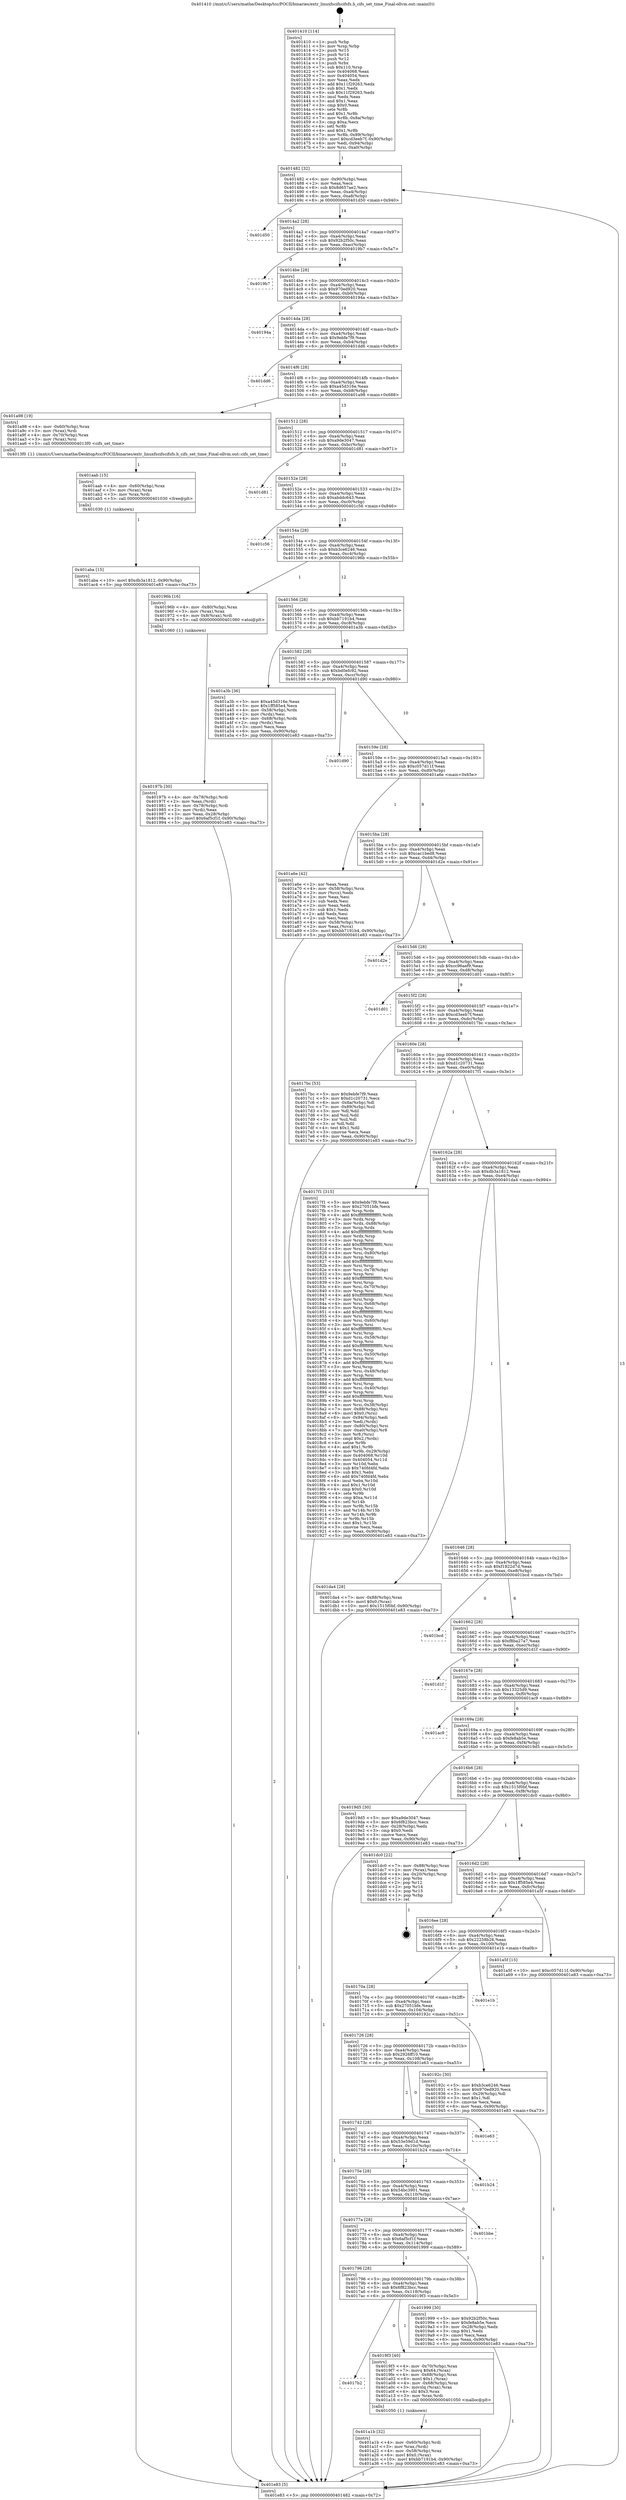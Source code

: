 digraph "0x401410" {
  label = "0x401410 (/mnt/c/Users/mathe/Desktop/tcc/POCII/binaries/extr_linuxfscifscifsfs.h_cifs_set_time_Final-ollvm.out::main(0))"
  labelloc = "t"
  node[shape=record]

  Entry [label="",width=0.3,height=0.3,shape=circle,fillcolor=black,style=filled]
  "0x401482" [label="{
     0x401482 [32]\l
     | [instrs]\l
     &nbsp;&nbsp;0x401482 \<+6\>: mov -0x90(%rbp),%eax\l
     &nbsp;&nbsp;0x401488 \<+2\>: mov %eax,%ecx\l
     &nbsp;&nbsp;0x40148a \<+6\>: sub $0x8d657ae2,%ecx\l
     &nbsp;&nbsp;0x401490 \<+6\>: mov %eax,-0xa4(%rbp)\l
     &nbsp;&nbsp;0x401496 \<+6\>: mov %ecx,-0xa8(%rbp)\l
     &nbsp;&nbsp;0x40149c \<+6\>: je 0000000000401d50 \<main+0x940\>\l
  }"]
  "0x401d50" [label="{
     0x401d50\l
  }", style=dashed]
  "0x4014a2" [label="{
     0x4014a2 [28]\l
     | [instrs]\l
     &nbsp;&nbsp;0x4014a2 \<+5\>: jmp 00000000004014a7 \<main+0x97\>\l
     &nbsp;&nbsp;0x4014a7 \<+6\>: mov -0xa4(%rbp),%eax\l
     &nbsp;&nbsp;0x4014ad \<+5\>: sub $0x92b2f50c,%eax\l
     &nbsp;&nbsp;0x4014b2 \<+6\>: mov %eax,-0xac(%rbp)\l
     &nbsp;&nbsp;0x4014b8 \<+6\>: je 00000000004019b7 \<main+0x5a7\>\l
  }"]
  Exit [label="",width=0.3,height=0.3,shape=circle,fillcolor=black,style=filled,peripheries=2]
  "0x4019b7" [label="{
     0x4019b7\l
  }", style=dashed]
  "0x4014be" [label="{
     0x4014be [28]\l
     | [instrs]\l
     &nbsp;&nbsp;0x4014be \<+5\>: jmp 00000000004014c3 \<main+0xb3\>\l
     &nbsp;&nbsp;0x4014c3 \<+6\>: mov -0xa4(%rbp),%eax\l
     &nbsp;&nbsp;0x4014c9 \<+5\>: sub $0x970ed920,%eax\l
     &nbsp;&nbsp;0x4014ce \<+6\>: mov %eax,-0xb0(%rbp)\l
     &nbsp;&nbsp;0x4014d4 \<+6\>: je 000000000040194a \<main+0x53a\>\l
  }"]
  "0x401aba" [label="{
     0x401aba [15]\l
     | [instrs]\l
     &nbsp;&nbsp;0x401aba \<+10\>: movl $0xdb3a1812,-0x90(%rbp)\l
     &nbsp;&nbsp;0x401ac4 \<+5\>: jmp 0000000000401e83 \<main+0xa73\>\l
  }"]
  "0x40194a" [label="{
     0x40194a\l
  }", style=dashed]
  "0x4014da" [label="{
     0x4014da [28]\l
     | [instrs]\l
     &nbsp;&nbsp;0x4014da \<+5\>: jmp 00000000004014df \<main+0xcf\>\l
     &nbsp;&nbsp;0x4014df \<+6\>: mov -0xa4(%rbp),%eax\l
     &nbsp;&nbsp;0x4014e5 \<+5\>: sub $0x9ebfe7f9,%eax\l
     &nbsp;&nbsp;0x4014ea \<+6\>: mov %eax,-0xb4(%rbp)\l
     &nbsp;&nbsp;0x4014f0 \<+6\>: je 0000000000401dd6 \<main+0x9c6\>\l
  }"]
  "0x401aab" [label="{
     0x401aab [15]\l
     | [instrs]\l
     &nbsp;&nbsp;0x401aab \<+4\>: mov -0x60(%rbp),%rax\l
     &nbsp;&nbsp;0x401aaf \<+3\>: mov (%rax),%rax\l
     &nbsp;&nbsp;0x401ab2 \<+3\>: mov %rax,%rdi\l
     &nbsp;&nbsp;0x401ab5 \<+5\>: call 0000000000401030 \<free@plt\>\l
     | [calls]\l
     &nbsp;&nbsp;0x401030 \{1\} (unknown)\l
  }"]
  "0x401dd6" [label="{
     0x401dd6\l
  }", style=dashed]
  "0x4014f6" [label="{
     0x4014f6 [28]\l
     | [instrs]\l
     &nbsp;&nbsp;0x4014f6 \<+5\>: jmp 00000000004014fb \<main+0xeb\>\l
     &nbsp;&nbsp;0x4014fb \<+6\>: mov -0xa4(%rbp),%eax\l
     &nbsp;&nbsp;0x401501 \<+5\>: sub $0xa45d316e,%eax\l
     &nbsp;&nbsp;0x401506 \<+6\>: mov %eax,-0xb8(%rbp)\l
     &nbsp;&nbsp;0x40150c \<+6\>: je 0000000000401a98 \<main+0x688\>\l
  }"]
  "0x401a1b" [label="{
     0x401a1b [32]\l
     | [instrs]\l
     &nbsp;&nbsp;0x401a1b \<+4\>: mov -0x60(%rbp),%rdi\l
     &nbsp;&nbsp;0x401a1f \<+3\>: mov %rax,(%rdi)\l
     &nbsp;&nbsp;0x401a22 \<+4\>: mov -0x58(%rbp),%rax\l
     &nbsp;&nbsp;0x401a26 \<+6\>: movl $0x0,(%rax)\l
     &nbsp;&nbsp;0x401a2c \<+10\>: movl $0xbb7191b4,-0x90(%rbp)\l
     &nbsp;&nbsp;0x401a36 \<+5\>: jmp 0000000000401e83 \<main+0xa73\>\l
  }"]
  "0x401a98" [label="{
     0x401a98 [19]\l
     | [instrs]\l
     &nbsp;&nbsp;0x401a98 \<+4\>: mov -0x60(%rbp),%rax\l
     &nbsp;&nbsp;0x401a9c \<+3\>: mov (%rax),%rdi\l
     &nbsp;&nbsp;0x401a9f \<+4\>: mov -0x70(%rbp),%rax\l
     &nbsp;&nbsp;0x401aa3 \<+3\>: mov (%rax),%rsi\l
     &nbsp;&nbsp;0x401aa6 \<+5\>: call 00000000004013f0 \<cifs_set_time\>\l
     | [calls]\l
     &nbsp;&nbsp;0x4013f0 \{1\} (/mnt/c/Users/mathe/Desktop/tcc/POCII/binaries/extr_linuxfscifscifsfs.h_cifs_set_time_Final-ollvm.out::cifs_set_time)\l
  }"]
  "0x401512" [label="{
     0x401512 [28]\l
     | [instrs]\l
     &nbsp;&nbsp;0x401512 \<+5\>: jmp 0000000000401517 \<main+0x107\>\l
     &nbsp;&nbsp;0x401517 \<+6\>: mov -0xa4(%rbp),%eax\l
     &nbsp;&nbsp;0x40151d \<+5\>: sub $0xa9de3047,%eax\l
     &nbsp;&nbsp;0x401522 \<+6\>: mov %eax,-0xbc(%rbp)\l
     &nbsp;&nbsp;0x401528 \<+6\>: je 0000000000401d81 \<main+0x971\>\l
  }"]
  "0x4017b2" [label="{
     0x4017b2\l
  }", style=dashed]
  "0x401d81" [label="{
     0x401d81\l
  }", style=dashed]
  "0x40152e" [label="{
     0x40152e [28]\l
     | [instrs]\l
     &nbsp;&nbsp;0x40152e \<+5\>: jmp 0000000000401533 \<main+0x123\>\l
     &nbsp;&nbsp;0x401533 \<+6\>: mov -0xa4(%rbp),%eax\l
     &nbsp;&nbsp;0x401539 \<+5\>: sub $0xabddc643,%eax\l
     &nbsp;&nbsp;0x40153e \<+6\>: mov %eax,-0xc0(%rbp)\l
     &nbsp;&nbsp;0x401544 \<+6\>: je 0000000000401c56 \<main+0x846\>\l
  }"]
  "0x4019f3" [label="{
     0x4019f3 [40]\l
     | [instrs]\l
     &nbsp;&nbsp;0x4019f3 \<+4\>: mov -0x70(%rbp),%rax\l
     &nbsp;&nbsp;0x4019f7 \<+7\>: movq $0x64,(%rax)\l
     &nbsp;&nbsp;0x4019fe \<+4\>: mov -0x68(%rbp),%rax\l
     &nbsp;&nbsp;0x401a02 \<+6\>: movl $0x1,(%rax)\l
     &nbsp;&nbsp;0x401a08 \<+4\>: mov -0x68(%rbp),%rax\l
     &nbsp;&nbsp;0x401a0c \<+3\>: movslq (%rax),%rax\l
     &nbsp;&nbsp;0x401a0f \<+4\>: shl $0x3,%rax\l
     &nbsp;&nbsp;0x401a13 \<+3\>: mov %rax,%rdi\l
     &nbsp;&nbsp;0x401a16 \<+5\>: call 0000000000401050 \<malloc@plt\>\l
     | [calls]\l
     &nbsp;&nbsp;0x401050 \{1\} (unknown)\l
  }"]
  "0x401c56" [label="{
     0x401c56\l
  }", style=dashed]
  "0x40154a" [label="{
     0x40154a [28]\l
     | [instrs]\l
     &nbsp;&nbsp;0x40154a \<+5\>: jmp 000000000040154f \<main+0x13f\>\l
     &nbsp;&nbsp;0x40154f \<+6\>: mov -0xa4(%rbp),%eax\l
     &nbsp;&nbsp;0x401555 \<+5\>: sub $0xb3ce6246,%eax\l
     &nbsp;&nbsp;0x40155a \<+6\>: mov %eax,-0xc4(%rbp)\l
     &nbsp;&nbsp;0x401560 \<+6\>: je 000000000040196b \<main+0x55b\>\l
  }"]
  "0x401796" [label="{
     0x401796 [28]\l
     | [instrs]\l
     &nbsp;&nbsp;0x401796 \<+5\>: jmp 000000000040179b \<main+0x38b\>\l
     &nbsp;&nbsp;0x40179b \<+6\>: mov -0xa4(%rbp),%eax\l
     &nbsp;&nbsp;0x4017a1 \<+5\>: sub $0x6f823bcc,%eax\l
     &nbsp;&nbsp;0x4017a6 \<+6\>: mov %eax,-0x118(%rbp)\l
     &nbsp;&nbsp;0x4017ac \<+6\>: je 00000000004019f3 \<main+0x5e3\>\l
  }"]
  "0x40196b" [label="{
     0x40196b [16]\l
     | [instrs]\l
     &nbsp;&nbsp;0x40196b \<+4\>: mov -0x80(%rbp),%rax\l
     &nbsp;&nbsp;0x40196f \<+3\>: mov (%rax),%rax\l
     &nbsp;&nbsp;0x401972 \<+4\>: mov 0x8(%rax),%rdi\l
     &nbsp;&nbsp;0x401976 \<+5\>: call 0000000000401060 \<atoi@plt\>\l
     | [calls]\l
     &nbsp;&nbsp;0x401060 \{1\} (unknown)\l
  }"]
  "0x401566" [label="{
     0x401566 [28]\l
     | [instrs]\l
     &nbsp;&nbsp;0x401566 \<+5\>: jmp 000000000040156b \<main+0x15b\>\l
     &nbsp;&nbsp;0x40156b \<+6\>: mov -0xa4(%rbp),%eax\l
     &nbsp;&nbsp;0x401571 \<+5\>: sub $0xbb7191b4,%eax\l
     &nbsp;&nbsp;0x401576 \<+6\>: mov %eax,-0xc8(%rbp)\l
     &nbsp;&nbsp;0x40157c \<+6\>: je 0000000000401a3b \<main+0x62b\>\l
  }"]
  "0x401999" [label="{
     0x401999 [30]\l
     | [instrs]\l
     &nbsp;&nbsp;0x401999 \<+5\>: mov $0x92b2f50c,%eax\l
     &nbsp;&nbsp;0x40199e \<+5\>: mov $0xfe8ab5e,%ecx\l
     &nbsp;&nbsp;0x4019a3 \<+3\>: mov -0x28(%rbp),%edx\l
     &nbsp;&nbsp;0x4019a6 \<+3\>: cmp $0x1,%edx\l
     &nbsp;&nbsp;0x4019a9 \<+3\>: cmovl %ecx,%eax\l
     &nbsp;&nbsp;0x4019ac \<+6\>: mov %eax,-0x90(%rbp)\l
     &nbsp;&nbsp;0x4019b2 \<+5\>: jmp 0000000000401e83 \<main+0xa73\>\l
  }"]
  "0x401a3b" [label="{
     0x401a3b [36]\l
     | [instrs]\l
     &nbsp;&nbsp;0x401a3b \<+5\>: mov $0xa45d316e,%eax\l
     &nbsp;&nbsp;0x401a40 \<+5\>: mov $0x1ff585e4,%ecx\l
     &nbsp;&nbsp;0x401a45 \<+4\>: mov -0x58(%rbp),%rdx\l
     &nbsp;&nbsp;0x401a49 \<+2\>: mov (%rdx),%esi\l
     &nbsp;&nbsp;0x401a4b \<+4\>: mov -0x68(%rbp),%rdx\l
     &nbsp;&nbsp;0x401a4f \<+2\>: cmp (%rdx),%esi\l
     &nbsp;&nbsp;0x401a51 \<+3\>: cmovl %ecx,%eax\l
     &nbsp;&nbsp;0x401a54 \<+6\>: mov %eax,-0x90(%rbp)\l
     &nbsp;&nbsp;0x401a5a \<+5\>: jmp 0000000000401e83 \<main+0xa73\>\l
  }"]
  "0x401582" [label="{
     0x401582 [28]\l
     | [instrs]\l
     &nbsp;&nbsp;0x401582 \<+5\>: jmp 0000000000401587 \<main+0x177\>\l
     &nbsp;&nbsp;0x401587 \<+6\>: mov -0xa4(%rbp),%eax\l
     &nbsp;&nbsp;0x40158d \<+5\>: sub $0xbd0efc92,%eax\l
     &nbsp;&nbsp;0x401592 \<+6\>: mov %eax,-0xcc(%rbp)\l
     &nbsp;&nbsp;0x401598 \<+6\>: je 0000000000401d90 \<main+0x980\>\l
  }"]
  "0x40177a" [label="{
     0x40177a [28]\l
     | [instrs]\l
     &nbsp;&nbsp;0x40177a \<+5\>: jmp 000000000040177f \<main+0x36f\>\l
     &nbsp;&nbsp;0x40177f \<+6\>: mov -0xa4(%rbp),%eax\l
     &nbsp;&nbsp;0x401785 \<+5\>: sub $0x6af5cf1f,%eax\l
     &nbsp;&nbsp;0x40178a \<+6\>: mov %eax,-0x114(%rbp)\l
     &nbsp;&nbsp;0x401790 \<+6\>: je 0000000000401999 \<main+0x589\>\l
  }"]
  "0x401d90" [label="{
     0x401d90\l
  }", style=dashed]
  "0x40159e" [label="{
     0x40159e [28]\l
     | [instrs]\l
     &nbsp;&nbsp;0x40159e \<+5\>: jmp 00000000004015a3 \<main+0x193\>\l
     &nbsp;&nbsp;0x4015a3 \<+6\>: mov -0xa4(%rbp),%eax\l
     &nbsp;&nbsp;0x4015a9 \<+5\>: sub $0xc057d11f,%eax\l
     &nbsp;&nbsp;0x4015ae \<+6\>: mov %eax,-0xd0(%rbp)\l
     &nbsp;&nbsp;0x4015b4 \<+6\>: je 0000000000401a6e \<main+0x65e\>\l
  }"]
  "0x401bbe" [label="{
     0x401bbe\l
  }", style=dashed]
  "0x401a6e" [label="{
     0x401a6e [42]\l
     | [instrs]\l
     &nbsp;&nbsp;0x401a6e \<+2\>: xor %eax,%eax\l
     &nbsp;&nbsp;0x401a70 \<+4\>: mov -0x58(%rbp),%rcx\l
     &nbsp;&nbsp;0x401a74 \<+2\>: mov (%rcx),%edx\l
     &nbsp;&nbsp;0x401a76 \<+2\>: mov %eax,%esi\l
     &nbsp;&nbsp;0x401a78 \<+2\>: sub %edx,%esi\l
     &nbsp;&nbsp;0x401a7a \<+2\>: mov %eax,%edx\l
     &nbsp;&nbsp;0x401a7c \<+3\>: sub $0x1,%edx\l
     &nbsp;&nbsp;0x401a7f \<+2\>: add %edx,%esi\l
     &nbsp;&nbsp;0x401a81 \<+2\>: sub %esi,%eax\l
     &nbsp;&nbsp;0x401a83 \<+4\>: mov -0x58(%rbp),%rcx\l
     &nbsp;&nbsp;0x401a87 \<+2\>: mov %eax,(%rcx)\l
     &nbsp;&nbsp;0x401a89 \<+10\>: movl $0xbb7191b4,-0x90(%rbp)\l
     &nbsp;&nbsp;0x401a93 \<+5\>: jmp 0000000000401e83 \<main+0xa73\>\l
  }"]
  "0x4015ba" [label="{
     0x4015ba [28]\l
     | [instrs]\l
     &nbsp;&nbsp;0x4015ba \<+5\>: jmp 00000000004015bf \<main+0x1af\>\l
     &nbsp;&nbsp;0x4015bf \<+6\>: mov -0xa4(%rbp),%eax\l
     &nbsp;&nbsp;0x4015c5 \<+5\>: sub $0xcac1bed8,%eax\l
     &nbsp;&nbsp;0x4015ca \<+6\>: mov %eax,-0xd4(%rbp)\l
     &nbsp;&nbsp;0x4015d0 \<+6\>: je 0000000000401d2e \<main+0x91e\>\l
  }"]
  "0x40175e" [label="{
     0x40175e [28]\l
     | [instrs]\l
     &nbsp;&nbsp;0x40175e \<+5\>: jmp 0000000000401763 \<main+0x353\>\l
     &nbsp;&nbsp;0x401763 \<+6\>: mov -0xa4(%rbp),%eax\l
     &nbsp;&nbsp;0x401769 \<+5\>: sub $0x54bc3901,%eax\l
     &nbsp;&nbsp;0x40176e \<+6\>: mov %eax,-0x110(%rbp)\l
     &nbsp;&nbsp;0x401774 \<+6\>: je 0000000000401bbe \<main+0x7ae\>\l
  }"]
  "0x401d2e" [label="{
     0x401d2e\l
  }", style=dashed]
  "0x4015d6" [label="{
     0x4015d6 [28]\l
     | [instrs]\l
     &nbsp;&nbsp;0x4015d6 \<+5\>: jmp 00000000004015db \<main+0x1cb\>\l
     &nbsp;&nbsp;0x4015db \<+6\>: mov -0xa4(%rbp),%eax\l
     &nbsp;&nbsp;0x4015e1 \<+5\>: sub $0xcc96aef9,%eax\l
     &nbsp;&nbsp;0x4015e6 \<+6\>: mov %eax,-0xd8(%rbp)\l
     &nbsp;&nbsp;0x4015ec \<+6\>: je 0000000000401d01 \<main+0x8f1\>\l
  }"]
  "0x401b24" [label="{
     0x401b24\l
  }", style=dashed]
  "0x401d01" [label="{
     0x401d01\l
  }", style=dashed]
  "0x4015f2" [label="{
     0x4015f2 [28]\l
     | [instrs]\l
     &nbsp;&nbsp;0x4015f2 \<+5\>: jmp 00000000004015f7 \<main+0x1e7\>\l
     &nbsp;&nbsp;0x4015f7 \<+6\>: mov -0xa4(%rbp),%eax\l
     &nbsp;&nbsp;0x4015fd \<+5\>: sub $0xcd3eeb7f,%eax\l
     &nbsp;&nbsp;0x401602 \<+6\>: mov %eax,-0xdc(%rbp)\l
     &nbsp;&nbsp;0x401608 \<+6\>: je 00000000004017bc \<main+0x3ac\>\l
  }"]
  "0x401742" [label="{
     0x401742 [28]\l
     | [instrs]\l
     &nbsp;&nbsp;0x401742 \<+5\>: jmp 0000000000401747 \<main+0x337\>\l
     &nbsp;&nbsp;0x401747 \<+6\>: mov -0xa4(%rbp),%eax\l
     &nbsp;&nbsp;0x40174d \<+5\>: sub $0x53e59d1d,%eax\l
     &nbsp;&nbsp;0x401752 \<+6\>: mov %eax,-0x10c(%rbp)\l
     &nbsp;&nbsp;0x401758 \<+6\>: je 0000000000401b24 \<main+0x714\>\l
  }"]
  "0x4017bc" [label="{
     0x4017bc [53]\l
     | [instrs]\l
     &nbsp;&nbsp;0x4017bc \<+5\>: mov $0x9ebfe7f9,%eax\l
     &nbsp;&nbsp;0x4017c1 \<+5\>: mov $0xd1c20731,%ecx\l
     &nbsp;&nbsp;0x4017c6 \<+6\>: mov -0x8a(%rbp),%dl\l
     &nbsp;&nbsp;0x4017cc \<+7\>: mov -0x89(%rbp),%sil\l
     &nbsp;&nbsp;0x4017d3 \<+3\>: mov %dl,%dil\l
     &nbsp;&nbsp;0x4017d6 \<+3\>: and %sil,%dil\l
     &nbsp;&nbsp;0x4017d9 \<+3\>: xor %sil,%dl\l
     &nbsp;&nbsp;0x4017dc \<+3\>: or %dl,%dil\l
     &nbsp;&nbsp;0x4017df \<+4\>: test $0x1,%dil\l
     &nbsp;&nbsp;0x4017e3 \<+3\>: cmovne %ecx,%eax\l
     &nbsp;&nbsp;0x4017e6 \<+6\>: mov %eax,-0x90(%rbp)\l
     &nbsp;&nbsp;0x4017ec \<+5\>: jmp 0000000000401e83 \<main+0xa73\>\l
  }"]
  "0x40160e" [label="{
     0x40160e [28]\l
     | [instrs]\l
     &nbsp;&nbsp;0x40160e \<+5\>: jmp 0000000000401613 \<main+0x203\>\l
     &nbsp;&nbsp;0x401613 \<+6\>: mov -0xa4(%rbp),%eax\l
     &nbsp;&nbsp;0x401619 \<+5\>: sub $0xd1c20731,%eax\l
     &nbsp;&nbsp;0x40161e \<+6\>: mov %eax,-0xe0(%rbp)\l
     &nbsp;&nbsp;0x401624 \<+6\>: je 00000000004017f1 \<main+0x3e1\>\l
  }"]
  "0x401e83" [label="{
     0x401e83 [5]\l
     | [instrs]\l
     &nbsp;&nbsp;0x401e83 \<+5\>: jmp 0000000000401482 \<main+0x72\>\l
  }"]
  "0x401410" [label="{
     0x401410 [114]\l
     | [instrs]\l
     &nbsp;&nbsp;0x401410 \<+1\>: push %rbp\l
     &nbsp;&nbsp;0x401411 \<+3\>: mov %rsp,%rbp\l
     &nbsp;&nbsp;0x401414 \<+2\>: push %r15\l
     &nbsp;&nbsp;0x401416 \<+2\>: push %r14\l
     &nbsp;&nbsp;0x401418 \<+2\>: push %r12\l
     &nbsp;&nbsp;0x40141a \<+1\>: push %rbx\l
     &nbsp;&nbsp;0x40141b \<+7\>: sub $0x110,%rsp\l
     &nbsp;&nbsp;0x401422 \<+7\>: mov 0x404068,%eax\l
     &nbsp;&nbsp;0x401429 \<+7\>: mov 0x404054,%ecx\l
     &nbsp;&nbsp;0x401430 \<+2\>: mov %eax,%edx\l
     &nbsp;&nbsp;0x401432 \<+6\>: add $0x11f29263,%edx\l
     &nbsp;&nbsp;0x401438 \<+3\>: sub $0x1,%edx\l
     &nbsp;&nbsp;0x40143b \<+6\>: sub $0x11f29263,%edx\l
     &nbsp;&nbsp;0x401441 \<+3\>: imul %edx,%eax\l
     &nbsp;&nbsp;0x401444 \<+3\>: and $0x1,%eax\l
     &nbsp;&nbsp;0x401447 \<+3\>: cmp $0x0,%eax\l
     &nbsp;&nbsp;0x40144a \<+4\>: sete %r8b\l
     &nbsp;&nbsp;0x40144e \<+4\>: and $0x1,%r8b\l
     &nbsp;&nbsp;0x401452 \<+7\>: mov %r8b,-0x8a(%rbp)\l
     &nbsp;&nbsp;0x401459 \<+3\>: cmp $0xa,%ecx\l
     &nbsp;&nbsp;0x40145c \<+4\>: setl %r8b\l
     &nbsp;&nbsp;0x401460 \<+4\>: and $0x1,%r8b\l
     &nbsp;&nbsp;0x401464 \<+7\>: mov %r8b,-0x89(%rbp)\l
     &nbsp;&nbsp;0x40146b \<+10\>: movl $0xcd3eeb7f,-0x90(%rbp)\l
     &nbsp;&nbsp;0x401475 \<+6\>: mov %edi,-0x94(%rbp)\l
     &nbsp;&nbsp;0x40147b \<+7\>: mov %rsi,-0xa0(%rbp)\l
  }"]
  "0x401e63" [label="{
     0x401e63\l
  }", style=dashed]
  "0x4017f1" [label="{
     0x4017f1 [315]\l
     | [instrs]\l
     &nbsp;&nbsp;0x4017f1 \<+5\>: mov $0x9ebfe7f9,%eax\l
     &nbsp;&nbsp;0x4017f6 \<+5\>: mov $0x27051bfe,%ecx\l
     &nbsp;&nbsp;0x4017fb \<+3\>: mov %rsp,%rdx\l
     &nbsp;&nbsp;0x4017fe \<+4\>: add $0xfffffffffffffff0,%rdx\l
     &nbsp;&nbsp;0x401802 \<+3\>: mov %rdx,%rsp\l
     &nbsp;&nbsp;0x401805 \<+7\>: mov %rdx,-0x88(%rbp)\l
     &nbsp;&nbsp;0x40180c \<+3\>: mov %rsp,%rdx\l
     &nbsp;&nbsp;0x40180f \<+4\>: add $0xfffffffffffffff0,%rdx\l
     &nbsp;&nbsp;0x401813 \<+3\>: mov %rdx,%rsp\l
     &nbsp;&nbsp;0x401816 \<+3\>: mov %rsp,%rsi\l
     &nbsp;&nbsp;0x401819 \<+4\>: add $0xfffffffffffffff0,%rsi\l
     &nbsp;&nbsp;0x40181d \<+3\>: mov %rsi,%rsp\l
     &nbsp;&nbsp;0x401820 \<+4\>: mov %rsi,-0x80(%rbp)\l
     &nbsp;&nbsp;0x401824 \<+3\>: mov %rsp,%rsi\l
     &nbsp;&nbsp;0x401827 \<+4\>: add $0xfffffffffffffff0,%rsi\l
     &nbsp;&nbsp;0x40182b \<+3\>: mov %rsi,%rsp\l
     &nbsp;&nbsp;0x40182e \<+4\>: mov %rsi,-0x78(%rbp)\l
     &nbsp;&nbsp;0x401832 \<+3\>: mov %rsp,%rsi\l
     &nbsp;&nbsp;0x401835 \<+4\>: add $0xfffffffffffffff0,%rsi\l
     &nbsp;&nbsp;0x401839 \<+3\>: mov %rsi,%rsp\l
     &nbsp;&nbsp;0x40183c \<+4\>: mov %rsi,-0x70(%rbp)\l
     &nbsp;&nbsp;0x401840 \<+3\>: mov %rsp,%rsi\l
     &nbsp;&nbsp;0x401843 \<+4\>: add $0xfffffffffffffff0,%rsi\l
     &nbsp;&nbsp;0x401847 \<+3\>: mov %rsi,%rsp\l
     &nbsp;&nbsp;0x40184a \<+4\>: mov %rsi,-0x68(%rbp)\l
     &nbsp;&nbsp;0x40184e \<+3\>: mov %rsp,%rsi\l
     &nbsp;&nbsp;0x401851 \<+4\>: add $0xfffffffffffffff0,%rsi\l
     &nbsp;&nbsp;0x401855 \<+3\>: mov %rsi,%rsp\l
     &nbsp;&nbsp;0x401858 \<+4\>: mov %rsi,-0x60(%rbp)\l
     &nbsp;&nbsp;0x40185c \<+3\>: mov %rsp,%rsi\l
     &nbsp;&nbsp;0x40185f \<+4\>: add $0xfffffffffffffff0,%rsi\l
     &nbsp;&nbsp;0x401863 \<+3\>: mov %rsi,%rsp\l
     &nbsp;&nbsp;0x401866 \<+4\>: mov %rsi,-0x58(%rbp)\l
     &nbsp;&nbsp;0x40186a \<+3\>: mov %rsp,%rsi\l
     &nbsp;&nbsp;0x40186d \<+4\>: add $0xfffffffffffffff0,%rsi\l
     &nbsp;&nbsp;0x401871 \<+3\>: mov %rsi,%rsp\l
     &nbsp;&nbsp;0x401874 \<+4\>: mov %rsi,-0x50(%rbp)\l
     &nbsp;&nbsp;0x401878 \<+3\>: mov %rsp,%rsi\l
     &nbsp;&nbsp;0x40187b \<+4\>: add $0xfffffffffffffff0,%rsi\l
     &nbsp;&nbsp;0x40187f \<+3\>: mov %rsi,%rsp\l
     &nbsp;&nbsp;0x401882 \<+4\>: mov %rsi,-0x48(%rbp)\l
     &nbsp;&nbsp;0x401886 \<+3\>: mov %rsp,%rsi\l
     &nbsp;&nbsp;0x401889 \<+4\>: add $0xfffffffffffffff0,%rsi\l
     &nbsp;&nbsp;0x40188d \<+3\>: mov %rsi,%rsp\l
     &nbsp;&nbsp;0x401890 \<+4\>: mov %rsi,-0x40(%rbp)\l
     &nbsp;&nbsp;0x401894 \<+3\>: mov %rsp,%rsi\l
     &nbsp;&nbsp;0x401897 \<+4\>: add $0xfffffffffffffff0,%rsi\l
     &nbsp;&nbsp;0x40189b \<+3\>: mov %rsi,%rsp\l
     &nbsp;&nbsp;0x40189e \<+4\>: mov %rsi,-0x38(%rbp)\l
     &nbsp;&nbsp;0x4018a2 \<+7\>: mov -0x88(%rbp),%rsi\l
     &nbsp;&nbsp;0x4018a9 \<+6\>: movl $0x0,(%rsi)\l
     &nbsp;&nbsp;0x4018af \<+6\>: mov -0x94(%rbp),%edi\l
     &nbsp;&nbsp;0x4018b5 \<+2\>: mov %edi,(%rdx)\l
     &nbsp;&nbsp;0x4018b7 \<+4\>: mov -0x80(%rbp),%rsi\l
     &nbsp;&nbsp;0x4018bb \<+7\>: mov -0xa0(%rbp),%r8\l
     &nbsp;&nbsp;0x4018c2 \<+3\>: mov %r8,(%rsi)\l
     &nbsp;&nbsp;0x4018c5 \<+3\>: cmpl $0x2,(%rdx)\l
     &nbsp;&nbsp;0x4018c8 \<+4\>: setne %r9b\l
     &nbsp;&nbsp;0x4018cc \<+4\>: and $0x1,%r9b\l
     &nbsp;&nbsp;0x4018d0 \<+4\>: mov %r9b,-0x29(%rbp)\l
     &nbsp;&nbsp;0x4018d4 \<+8\>: mov 0x404068,%r10d\l
     &nbsp;&nbsp;0x4018dc \<+8\>: mov 0x404054,%r11d\l
     &nbsp;&nbsp;0x4018e4 \<+3\>: mov %r10d,%ebx\l
     &nbsp;&nbsp;0x4018e7 \<+6\>: sub $0x740fd4fd,%ebx\l
     &nbsp;&nbsp;0x4018ed \<+3\>: sub $0x1,%ebx\l
     &nbsp;&nbsp;0x4018f0 \<+6\>: add $0x740fd4fd,%ebx\l
     &nbsp;&nbsp;0x4018f6 \<+4\>: imul %ebx,%r10d\l
     &nbsp;&nbsp;0x4018fa \<+4\>: and $0x1,%r10d\l
     &nbsp;&nbsp;0x4018fe \<+4\>: cmp $0x0,%r10d\l
     &nbsp;&nbsp;0x401902 \<+4\>: sete %r9b\l
     &nbsp;&nbsp;0x401906 \<+4\>: cmp $0xa,%r11d\l
     &nbsp;&nbsp;0x40190a \<+4\>: setl %r14b\l
     &nbsp;&nbsp;0x40190e \<+3\>: mov %r9b,%r15b\l
     &nbsp;&nbsp;0x401911 \<+3\>: and %r14b,%r15b\l
     &nbsp;&nbsp;0x401914 \<+3\>: xor %r14b,%r9b\l
     &nbsp;&nbsp;0x401917 \<+3\>: or %r9b,%r15b\l
     &nbsp;&nbsp;0x40191a \<+4\>: test $0x1,%r15b\l
     &nbsp;&nbsp;0x40191e \<+3\>: cmovne %ecx,%eax\l
     &nbsp;&nbsp;0x401921 \<+6\>: mov %eax,-0x90(%rbp)\l
     &nbsp;&nbsp;0x401927 \<+5\>: jmp 0000000000401e83 \<main+0xa73\>\l
  }"]
  "0x40162a" [label="{
     0x40162a [28]\l
     | [instrs]\l
     &nbsp;&nbsp;0x40162a \<+5\>: jmp 000000000040162f \<main+0x21f\>\l
     &nbsp;&nbsp;0x40162f \<+6\>: mov -0xa4(%rbp),%eax\l
     &nbsp;&nbsp;0x401635 \<+5\>: sub $0xdb3a1812,%eax\l
     &nbsp;&nbsp;0x40163a \<+6\>: mov %eax,-0xe4(%rbp)\l
     &nbsp;&nbsp;0x401640 \<+6\>: je 0000000000401da4 \<main+0x994\>\l
  }"]
  "0x40197b" [label="{
     0x40197b [30]\l
     | [instrs]\l
     &nbsp;&nbsp;0x40197b \<+4\>: mov -0x78(%rbp),%rdi\l
     &nbsp;&nbsp;0x40197f \<+2\>: mov %eax,(%rdi)\l
     &nbsp;&nbsp;0x401981 \<+4\>: mov -0x78(%rbp),%rdi\l
     &nbsp;&nbsp;0x401985 \<+2\>: mov (%rdi),%eax\l
     &nbsp;&nbsp;0x401987 \<+3\>: mov %eax,-0x28(%rbp)\l
     &nbsp;&nbsp;0x40198a \<+10\>: movl $0x6af5cf1f,-0x90(%rbp)\l
     &nbsp;&nbsp;0x401994 \<+5\>: jmp 0000000000401e83 \<main+0xa73\>\l
  }"]
  "0x401726" [label="{
     0x401726 [28]\l
     | [instrs]\l
     &nbsp;&nbsp;0x401726 \<+5\>: jmp 000000000040172b \<main+0x31b\>\l
     &nbsp;&nbsp;0x40172b \<+6\>: mov -0xa4(%rbp),%eax\l
     &nbsp;&nbsp;0x401731 \<+5\>: sub $0x2926ff10,%eax\l
     &nbsp;&nbsp;0x401736 \<+6\>: mov %eax,-0x108(%rbp)\l
     &nbsp;&nbsp;0x40173c \<+6\>: je 0000000000401e63 \<main+0xa53\>\l
  }"]
  "0x401da4" [label="{
     0x401da4 [28]\l
     | [instrs]\l
     &nbsp;&nbsp;0x401da4 \<+7\>: mov -0x88(%rbp),%rax\l
     &nbsp;&nbsp;0x401dab \<+6\>: movl $0x0,(%rax)\l
     &nbsp;&nbsp;0x401db1 \<+10\>: movl $0x1515f0bf,-0x90(%rbp)\l
     &nbsp;&nbsp;0x401dbb \<+5\>: jmp 0000000000401e83 \<main+0xa73\>\l
  }"]
  "0x401646" [label="{
     0x401646 [28]\l
     | [instrs]\l
     &nbsp;&nbsp;0x401646 \<+5\>: jmp 000000000040164b \<main+0x23b\>\l
     &nbsp;&nbsp;0x40164b \<+6\>: mov -0xa4(%rbp),%eax\l
     &nbsp;&nbsp;0x401651 \<+5\>: sub $0xf1822d7d,%eax\l
     &nbsp;&nbsp;0x401656 \<+6\>: mov %eax,-0xe8(%rbp)\l
     &nbsp;&nbsp;0x40165c \<+6\>: je 0000000000401bcd \<main+0x7bd\>\l
  }"]
  "0x40192c" [label="{
     0x40192c [30]\l
     | [instrs]\l
     &nbsp;&nbsp;0x40192c \<+5\>: mov $0xb3ce6246,%eax\l
     &nbsp;&nbsp;0x401931 \<+5\>: mov $0x970ed920,%ecx\l
     &nbsp;&nbsp;0x401936 \<+3\>: mov -0x29(%rbp),%dl\l
     &nbsp;&nbsp;0x401939 \<+3\>: test $0x1,%dl\l
     &nbsp;&nbsp;0x40193c \<+3\>: cmovne %ecx,%eax\l
     &nbsp;&nbsp;0x40193f \<+6\>: mov %eax,-0x90(%rbp)\l
     &nbsp;&nbsp;0x401945 \<+5\>: jmp 0000000000401e83 \<main+0xa73\>\l
  }"]
  "0x401bcd" [label="{
     0x401bcd\l
  }", style=dashed]
  "0x401662" [label="{
     0x401662 [28]\l
     | [instrs]\l
     &nbsp;&nbsp;0x401662 \<+5\>: jmp 0000000000401667 \<main+0x257\>\l
     &nbsp;&nbsp;0x401667 \<+6\>: mov -0xa4(%rbp),%eax\l
     &nbsp;&nbsp;0x40166d \<+5\>: sub $0xf8ba27a7,%eax\l
     &nbsp;&nbsp;0x401672 \<+6\>: mov %eax,-0xec(%rbp)\l
     &nbsp;&nbsp;0x401678 \<+6\>: je 0000000000401d1f \<main+0x90f\>\l
  }"]
  "0x40170a" [label="{
     0x40170a [28]\l
     | [instrs]\l
     &nbsp;&nbsp;0x40170a \<+5\>: jmp 000000000040170f \<main+0x2ff\>\l
     &nbsp;&nbsp;0x40170f \<+6\>: mov -0xa4(%rbp),%eax\l
     &nbsp;&nbsp;0x401715 \<+5\>: sub $0x27051bfe,%eax\l
     &nbsp;&nbsp;0x40171a \<+6\>: mov %eax,-0x104(%rbp)\l
     &nbsp;&nbsp;0x401720 \<+6\>: je 000000000040192c \<main+0x51c\>\l
  }"]
  "0x401d1f" [label="{
     0x401d1f\l
  }", style=dashed]
  "0x40167e" [label="{
     0x40167e [28]\l
     | [instrs]\l
     &nbsp;&nbsp;0x40167e \<+5\>: jmp 0000000000401683 \<main+0x273\>\l
     &nbsp;&nbsp;0x401683 \<+6\>: mov -0xa4(%rbp),%eax\l
     &nbsp;&nbsp;0x401689 \<+5\>: sub $0x13325d9,%eax\l
     &nbsp;&nbsp;0x40168e \<+6\>: mov %eax,-0xf0(%rbp)\l
     &nbsp;&nbsp;0x401694 \<+6\>: je 0000000000401ac9 \<main+0x6b9\>\l
  }"]
  "0x401e1b" [label="{
     0x401e1b\l
  }", style=dashed]
  "0x401ac9" [label="{
     0x401ac9\l
  }", style=dashed]
  "0x40169a" [label="{
     0x40169a [28]\l
     | [instrs]\l
     &nbsp;&nbsp;0x40169a \<+5\>: jmp 000000000040169f \<main+0x28f\>\l
     &nbsp;&nbsp;0x40169f \<+6\>: mov -0xa4(%rbp),%eax\l
     &nbsp;&nbsp;0x4016a5 \<+5\>: sub $0xfe8ab5e,%eax\l
     &nbsp;&nbsp;0x4016aa \<+6\>: mov %eax,-0xf4(%rbp)\l
     &nbsp;&nbsp;0x4016b0 \<+6\>: je 00000000004019d5 \<main+0x5c5\>\l
  }"]
  "0x4016ee" [label="{
     0x4016ee [28]\l
     | [instrs]\l
     &nbsp;&nbsp;0x4016ee \<+5\>: jmp 00000000004016f3 \<main+0x2e3\>\l
     &nbsp;&nbsp;0x4016f3 \<+6\>: mov -0xa4(%rbp),%eax\l
     &nbsp;&nbsp;0x4016f9 \<+5\>: sub $0x22258b26,%eax\l
     &nbsp;&nbsp;0x4016fe \<+6\>: mov %eax,-0x100(%rbp)\l
     &nbsp;&nbsp;0x401704 \<+6\>: je 0000000000401e1b \<main+0xa0b\>\l
  }"]
  "0x4019d5" [label="{
     0x4019d5 [30]\l
     | [instrs]\l
     &nbsp;&nbsp;0x4019d5 \<+5\>: mov $0xa9de3047,%eax\l
     &nbsp;&nbsp;0x4019da \<+5\>: mov $0x6f823bcc,%ecx\l
     &nbsp;&nbsp;0x4019df \<+3\>: mov -0x28(%rbp),%edx\l
     &nbsp;&nbsp;0x4019e2 \<+3\>: cmp $0x0,%edx\l
     &nbsp;&nbsp;0x4019e5 \<+3\>: cmove %ecx,%eax\l
     &nbsp;&nbsp;0x4019e8 \<+6\>: mov %eax,-0x90(%rbp)\l
     &nbsp;&nbsp;0x4019ee \<+5\>: jmp 0000000000401e83 \<main+0xa73\>\l
  }"]
  "0x4016b6" [label="{
     0x4016b6 [28]\l
     | [instrs]\l
     &nbsp;&nbsp;0x4016b6 \<+5\>: jmp 00000000004016bb \<main+0x2ab\>\l
     &nbsp;&nbsp;0x4016bb \<+6\>: mov -0xa4(%rbp),%eax\l
     &nbsp;&nbsp;0x4016c1 \<+5\>: sub $0x1515f0bf,%eax\l
     &nbsp;&nbsp;0x4016c6 \<+6\>: mov %eax,-0xf8(%rbp)\l
     &nbsp;&nbsp;0x4016cc \<+6\>: je 0000000000401dc0 \<main+0x9b0\>\l
  }"]
  "0x401a5f" [label="{
     0x401a5f [15]\l
     | [instrs]\l
     &nbsp;&nbsp;0x401a5f \<+10\>: movl $0xc057d11f,-0x90(%rbp)\l
     &nbsp;&nbsp;0x401a69 \<+5\>: jmp 0000000000401e83 \<main+0xa73\>\l
  }"]
  "0x401dc0" [label="{
     0x401dc0 [22]\l
     | [instrs]\l
     &nbsp;&nbsp;0x401dc0 \<+7\>: mov -0x88(%rbp),%rax\l
     &nbsp;&nbsp;0x401dc7 \<+2\>: mov (%rax),%eax\l
     &nbsp;&nbsp;0x401dc9 \<+4\>: lea -0x20(%rbp),%rsp\l
     &nbsp;&nbsp;0x401dcd \<+1\>: pop %rbx\l
     &nbsp;&nbsp;0x401dce \<+2\>: pop %r12\l
     &nbsp;&nbsp;0x401dd0 \<+2\>: pop %r14\l
     &nbsp;&nbsp;0x401dd2 \<+2\>: pop %r15\l
     &nbsp;&nbsp;0x401dd4 \<+1\>: pop %rbp\l
     &nbsp;&nbsp;0x401dd5 \<+1\>: ret\l
  }"]
  "0x4016d2" [label="{
     0x4016d2 [28]\l
     | [instrs]\l
     &nbsp;&nbsp;0x4016d2 \<+5\>: jmp 00000000004016d7 \<main+0x2c7\>\l
     &nbsp;&nbsp;0x4016d7 \<+6\>: mov -0xa4(%rbp),%eax\l
     &nbsp;&nbsp;0x4016dd \<+5\>: sub $0x1ff585e4,%eax\l
     &nbsp;&nbsp;0x4016e2 \<+6\>: mov %eax,-0xfc(%rbp)\l
     &nbsp;&nbsp;0x4016e8 \<+6\>: je 0000000000401a5f \<main+0x64f\>\l
  }"]
  Entry -> "0x401410" [label=" 1"]
  "0x401482" -> "0x401d50" [label=" 0"]
  "0x401482" -> "0x4014a2" [label=" 14"]
  "0x401dc0" -> Exit [label=" 1"]
  "0x4014a2" -> "0x4019b7" [label=" 0"]
  "0x4014a2" -> "0x4014be" [label=" 14"]
  "0x401da4" -> "0x401e83" [label=" 1"]
  "0x4014be" -> "0x40194a" [label=" 0"]
  "0x4014be" -> "0x4014da" [label=" 14"]
  "0x401aba" -> "0x401e83" [label=" 1"]
  "0x4014da" -> "0x401dd6" [label=" 0"]
  "0x4014da" -> "0x4014f6" [label=" 14"]
  "0x401aab" -> "0x401aba" [label=" 1"]
  "0x4014f6" -> "0x401a98" [label=" 1"]
  "0x4014f6" -> "0x401512" [label=" 13"]
  "0x401a98" -> "0x401aab" [label=" 1"]
  "0x401512" -> "0x401d81" [label=" 0"]
  "0x401512" -> "0x40152e" [label=" 13"]
  "0x401a6e" -> "0x401e83" [label=" 1"]
  "0x40152e" -> "0x401c56" [label=" 0"]
  "0x40152e" -> "0x40154a" [label=" 13"]
  "0x401a5f" -> "0x401e83" [label=" 1"]
  "0x40154a" -> "0x40196b" [label=" 1"]
  "0x40154a" -> "0x401566" [label=" 12"]
  "0x401a1b" -> "0x401e83" [label=" 1"]
  "0x401566" -> "0x401a3b" [label=" 2"]
  "0x401566" -> "0x401582" [label=" 10"]
  "0x4019f3" -> "0x401a1b" [label=" 1"]
  "0x401582" -> "0x401d90" [label=" 0"]
  "0x401582" -> "0x40159e" [label=" 10"]
  "0x401796" -> "0x4019f3" [label=" 1"]
  "0x40159e" -> "0x401a6e" [label=" 1"]
  "0x40159e" -> "0x4015ba" [label=" 9"]
  "0x401a3b" -> "0x401e83" [label=" 2"]
  "0x4015ba" -> "0x401d2e" [label=" 0"]
  "0x4015ba" -> "0x4015d6" [label=" 9"]
  "0x401999" -> "0x401e83" [label=" 1"]
  "0x4015d6" -> "0x401d01" [label=" 0"]
  "0x4015d6" -> "0x4015f2" [label=" 9"]
  "0x40177a" -> "0x401796" [label=" 1"]
  "0x4015f2" -> "0x4017bc" [label=" 1"]
  "0x4015f2" -> "0x40160e" [label=" 8"]
  "0x4017bc" -> "0x401e83" [label=" 1"]
  "0x401410" -> "0x401482" [label=" 1"]
  "0x401e83" -> "0x401482" [label=" 13"]
  "0x401796" -> "0x4017b2" [label=" 0"]
  "0x40160e" -> "0x4017f1" [label=" 1"]
  "0x40160e" -> "0x40162a" [label=" 7"]
  "0x40175e" -> "0x40177a" [label=" 2"]
  "0x4017f1" -> "0x401e83" [label=" 1"]
  "0x4019d5" -> "0x401e83" [label=" 1"]
  "0x40162a" -> "0x401da4" [label=" 1"]
  "0x40162a" -> "0x401646" [label=" 6"]
  "0x401742" -> "0x40175e" [label=" 2"]
  "0x401646" -> "0x401bcd" [label=" 0"]
  "0x401646" -> "0x401662" [label=" 6"]
  "0x401742" -> "0x401b24" [label=" 0"]
  "0x401662" -> "0x401d1f" [label=" 0"]
  "0x401662" -> "0x40167e" [label=" 6"]
  "0x401726" -> "0x401742" [label=" 2"]
  "0x40167e" -> "0x401ac9" [label=" 0"]
  "0x40167e" -> "0x40169a" [label=" 6"]
  "0x401726" -> "0x401e63" [label=" 0"]
  "0x40169a" -> "0x4019d5" [label=" 1"]
  "0x40169a" -> "0x4016b6" [label=" 5"]
  "0x40197b" -> "0x401e83" [label=" 1"]
  "0x4016b6" -> "0x401dc0" [label=" 1"]
  "0x4016b6" -> "0x4016d2" [label=" 4"]
  "0x40196b" -> "0x40197b" [label=" 1"]
  "0x4016d2" -> "0x401a5f" [label=" 1"]
  "0x4016d2" -> "0x4016ee" [label=" 3"]
  "0x40175e" -> "0x401bbe" [label=" 0"]
  "0x4016ee" -> "0x401e1b" [label=" 0"]
  "0x4016ee" -> "0x40170a" [label=" 3"]
  "0x40177a" -> "0x401999" [label=" 1"]
  "0x40170a" -> "0x40192c" [label=" 1"]
  "0x40170a" -> "0x401726" [label=" 2"]
  "0x40192c" -> "0x401e83" [label=" 1"]
}
